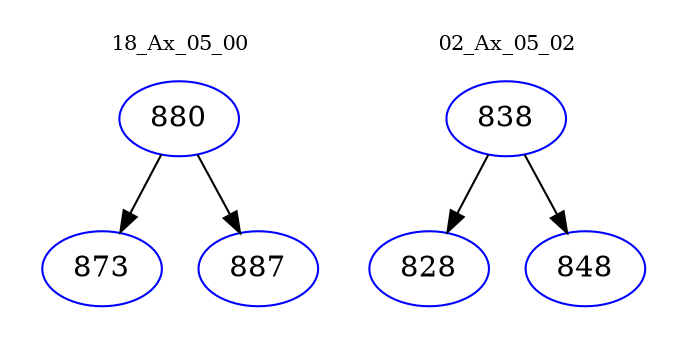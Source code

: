 digraph{
subgraph cluster_0 {
color = white
label = "18_Ax_05_00";
fontsize=10;
T0_880 [label="880", color="blue"]
T0_880 -> T0_873 [color="black"]
T0_873 [label="873", color="blue"]
T0_880 -> T0_887 [color="black"]
T0_887 [label="887", color="blue"]
}
subgraph cluster_1 {
color = white
label = "02_Ax_05_02";
fontsize=10;
T1_838 [label="838", color="blue"]
T1_838 -> T1_828 [color="black"]
T1_828 [label="828", color="blue"]
T1_838 -> T1_848 [color="black"]
T1_848 [label="848", color="blue"]
}
}
